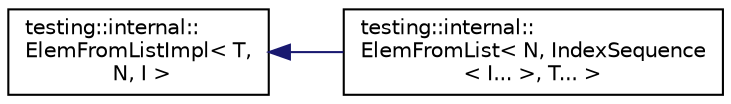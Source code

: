 digraph "类继承关系图"
{
 // LATEX_PDF_SIZE
  edge [fontname="Helvetica",fontsize="10",labelfontname="Helvetica",labelfontsize="10"];
  node [fontname="Helvetica",fontsize="10",shape=record];
  rankdir="LR";
  Node0 [label="testing::internal::\lElemFromListImpl\< T,\l N, I \>",height=0.2,width=0.4,color="black", fillcolor="white", style="filled",URL="$structtesting_1_1internal_1_1ElemFromListImpl.html",tooltip=" "];
  Node0 -> Node1 [dir="back",color="midnightblue",fontsize="10",style="solid",fontname="Helvetica"];
  Node1 [label="testing::internal::\lElemFromList\< N, IndexSequence\l\< I... \>, T... \>",height=0.2,width=0.4,color="black", fillcolor="white", style="filled",URL="$structtesting_1_1internal_1_1ElemFromList_3_01N_00_01IndexSequence_3_01I_8_8_8_01_4_00_01T_8_8_8_01_4.html",tooltip=" "];
}
